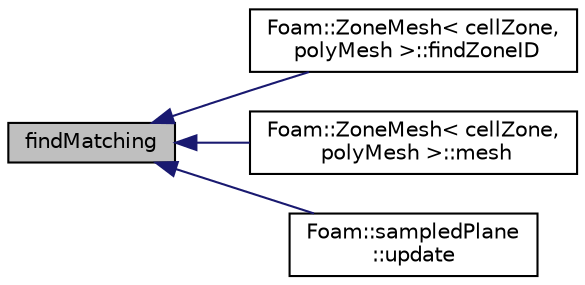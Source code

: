 digraph "findMatching"
{
  bgcolor="transparent";
  edge [fontname="Helvetica",fontsize="10",labelfontname="Helvetica",labelfontsize="10"];
  node [fontname="Helvetica",fontsize="10",shape=record];
  rankdir="LR";
  Node194 [label="findMatching",height=0.2,width=0.4,color="black", fillcolor="grey75", style="filled", fontcolor="black"];
  Node194 -> Node195 [dir="back",color="midnightblue",fontsize="10",style="solid",fontname="Helvetica"];
  Node195 [label="Foam::ZoneMesh\< cellZone,\l polyMesh \>::findZoneID",height=0.2,width=0.4,color="black",URL="$a28677.html#a13d1a124b375b062a1c226196db8b486",tooltip="Find zone index given a name. "];
  Node194 -> Node196 [dir="back",color="midnightblue",fontsize="10",style="solid",fontname="Helvetica"];
  Node196 [label="Foam::ZoneMesh\< cellZone,\l polyMesh \>::mesh",height=0.2,width=0.4,color="black",URL="$a28677.html#ac41d1bc48208a47ffceb25d417eea442",tooltip="Return the mesh reference. "];
  Node194 -> Node197 [dir="back",color="midnightblue",fontsize="10",style="solid",fontname="Helvetica"];
  Node197 [label="Foam::sampledPlane\l::update",height=0.2,width=0.4,color="black",URL="$a30649.html#aa2aac016e2bf7b5bd2b271786c2791aa",tooltip="Update the surface as required. "];
}
